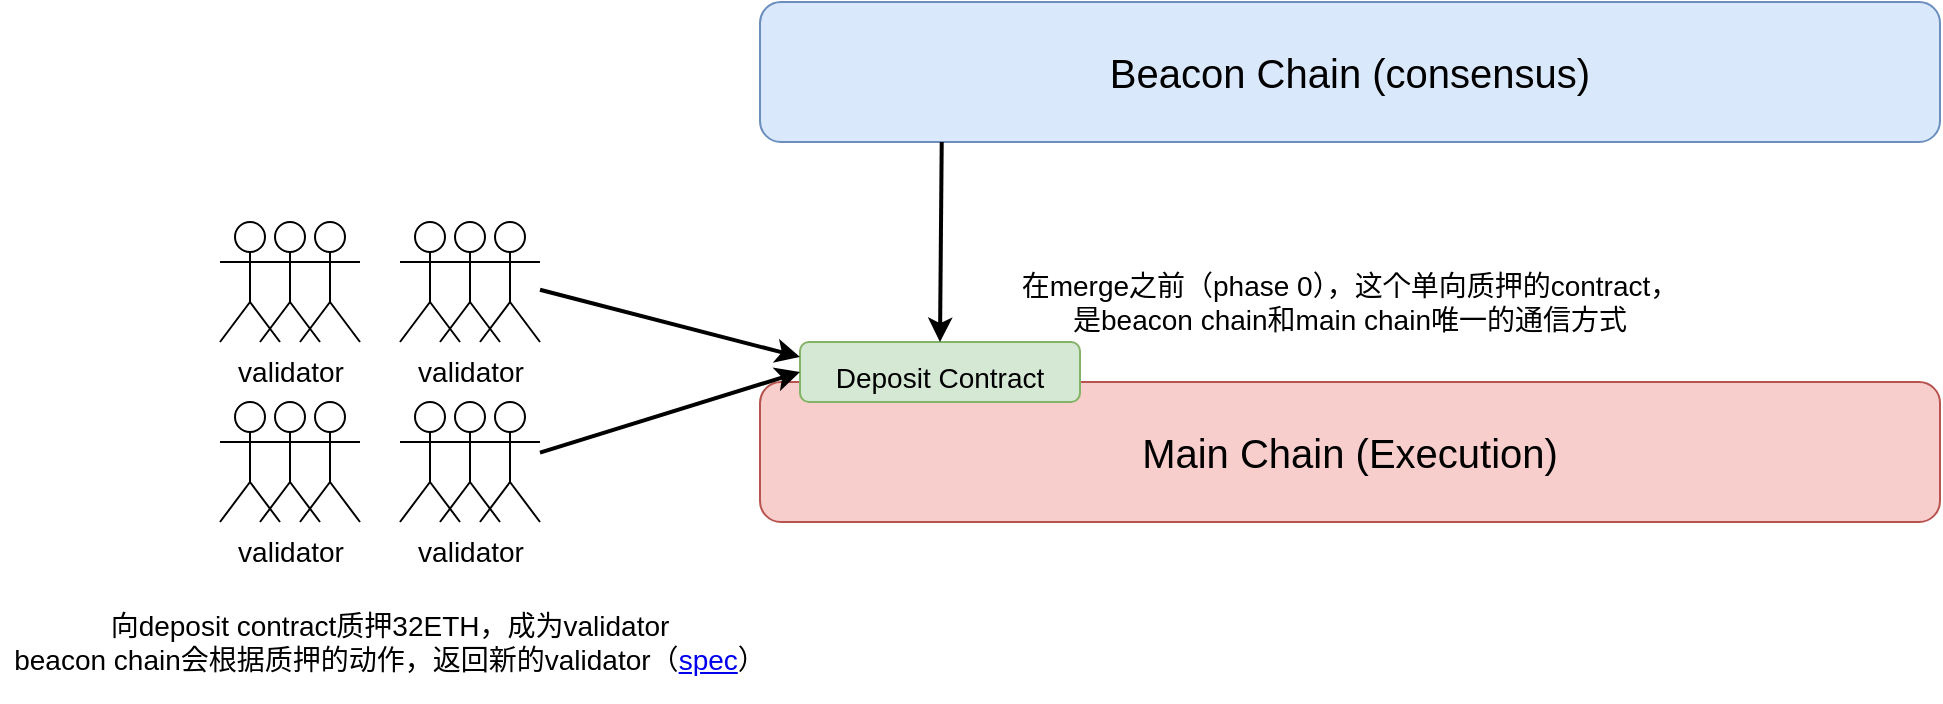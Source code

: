 <mxfile version="20.2.8" type="github">
  <diagram id="AZMPEU-sgvfI8fvqoumY" name="Page-1">
    <mxGraphModel dx="2276" dy="794" grid="1" gridSize="10" guides="1" tooltips="1" connect="1" arrows="1" fold="1" page="1" pageScale="1" pageWidth="850" pageHeight="1100" math="0" shadow="0">
      <root>
        <mxCell id="0" />
        <mxCell id="1" parent="0" />
        <mxCell id="dhqz3l2HQk02442N1UIR-1" value="&lt;font style=&quot;font-size: 20px;&quot;&gt;Beacon Chain (consensus)&lt;/font&gt;" style="rounded=1;whiteSpace=wrap;html=1;fillColor=#dae8fc;strokeColor=#6c8ebf;" vertex="1" parent="1">
          <mxGeometry x="110" y="230" width="590" height="70" as="geometry" />
        </mxCell>
        <mxCell id="dhqz3l2HQk02442N1UIR-2" value="&lt;font style=&quot;font-size: 20px;&quot;&gt;Main Chain (Execution)&lt;/font&gt;" style="rounded=1;whiteSpace=wrap;html=1;fillColor=#f8cecc;strokeColor=#b85450;" vertex="1" parent="1">
          <mxGeometry x="110" y="420" width="590" height="70" as="geometry" />
        </mxCell>
        <mxCell id="dhqz3l2HQk02442N1UIR-3" value="&lt;font style=&quot;font-size: 14px;&quot;&gt;Deposit Contract&lt;/font&gt;" style="rounded=1;whiteSpace=wrap;html=1;fontSize=20;fillColor=#d5e8d4;strokeColor=#82b366;" vertex="1" parent="1">
          <mxGeometry x="130" y="400" width="140" height="30" as="geometry" />
        </mxCell>
        <mxCell id="dhqz3l2HQk02442N1UIR-4" value="" style="endArrow=classic;html=1;rounded=0;fontSize=14;strokeWidth=2;exitX=0.154;exitY=1;exitDx=0;exitDy=0;exitPerimeter=0;entryX=0.5;entryY=0;entryDx=0;entryDy=0;" edge="1" parent="1" source="dhqz3l2HQk02442N1UIR-1" target="dhqz3l2HQk02442N1UIR-3">
          <mxGeometry width="50" height="50" relative="1" as="geometry">
            <mxPoint x="400" y="420" as="sourcePoint" />
            <mxPoint x="450" y="370" as="targetPoint" />
          </mxGeometry>
        </mxCell>
        <mxCell id="dhqz3l2HQk02442N1UIR-110" value="" style="shape=umlActor;verticalLabelPosition=bottom;verticalAlign=top;html=1;outlineConnect=0;fontSize=14;" vertex="1" parent="1">
          <mxGeometry x="-160" y="340" width="30" height="60" as="geometry" />
        </mxCell>
        <mxCell id="dhqz3l2HQk02442N1UIR-113" value="validator" style="shape=umlActor;verticalLabelPosition=bottom;verticalAlign=top;html=1;outlineConnect=0;fontSize=14;" vertex="1" parent="1">
          <mxGeometry x="-140" y="340" width="30" height="60" as="geometry" />
        </mxCell>
        <mxCell id="dhqz3l2HQk02442N1UIR-114" value="" style="shape=umlActor;verticalLabelPosition=bottom;verticalAlign=top;html=1;outlineConnect=0;fontSize=14;" vertex="1" parent="1">
          <mxGeometry x="-120" y="340" width="30" height="60" as="geometry" />
        </mxCell>
        <mxCell id="dhqz3l2HQk02442N1UIR-116" value="" style="shape=umlActor;verticalLabelPosition=bottom;verticalAlign=top;html=1;outlineConnect=0;fontSize=14;" vertex="1" parent="1">
          <mxGeometry x="-160" y="430" width="30" height="60" as="geometry" />
        </mxCell>
        <mxCell id="dhqz3l2HQk02442N1UIR-117" value="validator" style="shape=umlActor;verticalLabelPosition=bottom;verticalAlign=top;html=1;outlineConnect=0;fontSize=14;" vertex="1" parent="1">
          <mxGeometry x="-140" y="430" width="30" height="60" as="geometry" />
        </mxCell>
        <mxCell id="dhqz3l2HQk02442N1UIR-118" value="" style="shape=umlActor;verticalLabelPosition=bottom;verticalAlign=top;html=1;outlineConnect=0;fontSize=14;" vertex="1" parent="1">
          <mxGeometry x="-120" y="430" width="30" height="60" as="geometry" />
        </mxCell>
        <mxCell id="dhqz3l2HQk02442N1UIR-119" value="" style="shape=umlActor;verticalLabelPosition=bottom;verticalAlign=top;html=1;outlineConnect=0;fontSize=14;" vertex="1" parent="1">
          <mxGeometry x="-70" y="340" width="30" height="60" as="geometry" />
        </mxCell>
        <mxCell id="dhqz3l2HQk02442N1UIR-120" value="validator" style="shape=umlActor;verticalLabelPosition=bottom;verticalAlign=top;html=1;outlineConnect=0;fontSize=14;" vertex="1" parent="1">
          <mxGeometry x="-50" y="340" width="30" height="60" as="geometry" />
        </mxCell>
        <mxCell id="dhqz3l2HQk02442N1UIR-121" value="" style="shape=umlActor;verticalLabelPosition=bottom;verticalAlign=top;html=1;outlineConnect=0;fontSize=14;" vertex="1" parent="1">
          <mxGeometry x="-30" y="340" width="30" height="60" as="geometry" />
        </mxCell>
        <mxCell id="dhqz3l2HQk02442N1UIR-122" value="" style="shape=umlActor;verticalLabelPosition=bottom;verticalAlign=top;html=1;outlineConnect=0;fontSize=14;" vertex="1" parent="1">
          <mxGeometry x="-70" y="430" width="30" height="60" as="geometry" />
        </mxCell>
        <mxCell id="dhqz3l2HQk02442N1UIR-123" value="validator" style="shape=umlActor;verticalLabelPosition=bottom;verticalAlign=top;html=1;outlineConnect=0;fontSize=14;" vertex="1" parent="1">
          <mxGeometry x="-50" y="430" width="30" height="60" as="geometry" />
        </mxCell>
        <mxCell id="dhqz3l2HQk02442N1UIR-124" value="" style="shape=umlActor;verticalLabelPosition=bottom;verticalAlign=top;html=1;outlineConnect=0;fontSize=14;" vertex="1" parent="1">
          <mxGeometry x="-30" y="430" width="30" height="60" as="geometry" />
        </mxCell>
        <mxCell id="dhqz3l2HQk02442N1UIR-125" value="" style="endArrow=classic;html=1;rounded=0;strokeWidth=2;fontSize=14;entryX=0;entryY=0.5;entryDx=0;entryDy=0;" edge="1" parent="1" source="dhqz3l2HQk02442N1UIR-124" target="dhqz3l2HQk02442N1UIR-3">
          <mxGeometry width="50" height="50" relative="1" as="geometry">
            <mxPoint x="400" y="420" as="sourcePoint" />
            <mxPoint x="450" y="370" as="targetPoint" />
          </mxGeometry>
        </mxCell>
        <mxCell id="dhqz3l2HQk02442N1UIR-126" value="" style="endArrow=classic;html=1;rounded=0;strokeWidth=2;fontSize=14;entryX=0;entryY=0.25;entryDx=0;entryDy=0;" edge="1" parent="1" source="dhqz3l2HQk02442N1UIR-121" target="dhqz3l2HQk02442N1UIR-3">
          <mxGeometry width="50" height="50" relative="1" as="geometry">
            <mxPoint x="-5" y="470" as="sourcePoint" />
            <mxPoint x="140" y="425" as="targetPoint" />
          </mxGeometry>
        </mxCell>
        <mxCell id="dhqz3l2HQk02442N1UIR-127" value="向deposit contract质押32ETH，成为validator&lt;br&gt;beacon chain会根据质押的动作，返回新的validator（&lt;a href=&quot;https://github.com/ethereum/consensus-specs/blob/v1.0.0/specs/phase0/beacon-chain.md#deposits&quot;&gt;spec&lt;/a&gt;）" style="text;html=1;strokeColor=none;fillColor=none;align=center;verticalAlign=middle;whiteSpace=wrap;rounded=0;fontSize=14;" vertex="1" parent="1">
          <mxGeometry x="-270" y="520" width="390" height="60" as="geometry" />
        </mxCell>
        <mxCell id="dhqz3l2HQk02442N1UIR-128" value="在merge之前（phase 0），这个单向质押的contract，是beacon chain和main chain唯一的通信方式" style="text;html=1;strokeColor=none;fillColor=none;align=center;verticalAlign=middle;whiteSpace=wrap;rounded=0;fontSize=14;" vertex="1" parent="1">
          <mxGeometry x="235" y="350" width="340" height="60" as="geometry" />
        </mxCell>
      </root>
    </mxGraphModel>
  </diagram>
</mxfile>
